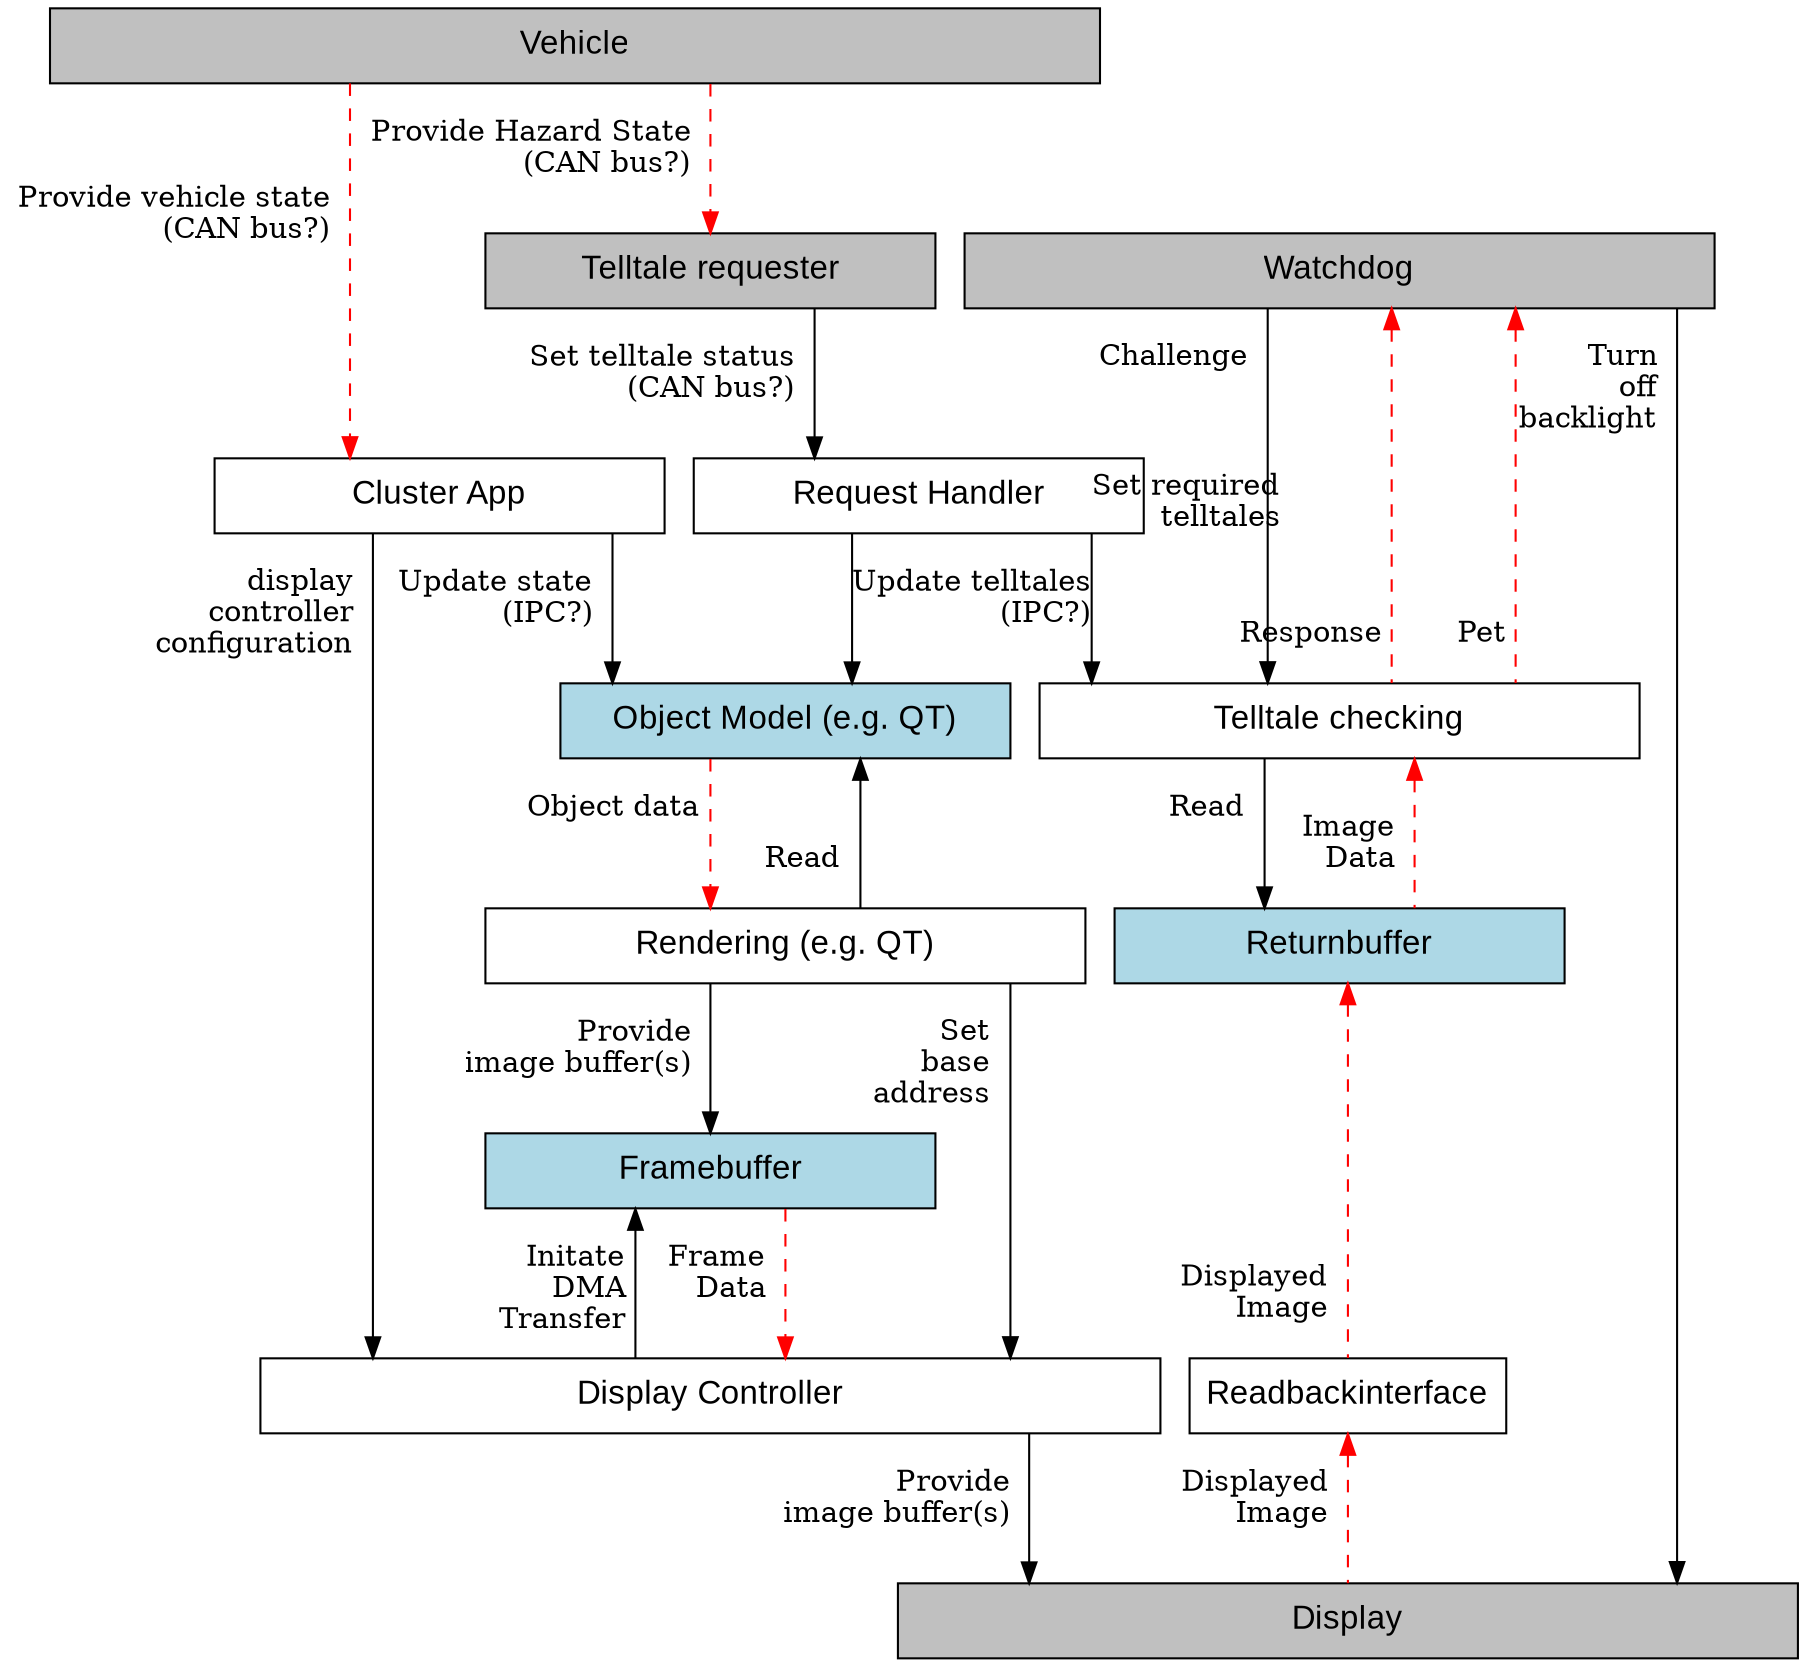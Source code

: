 digraph G {

node [shape=box width=1 height=0.5 fontname=arial fontsize=16 style=filled fillcolor=white]
graph [splines=ortho ranksep=1 nodesep=0.2 fontname=arial fontsize=16 compound=true]

vehicle [label="Vehicle" width=7 fillcolor=gray]
cluster [label="Cluster App" width=3]
rank=same{
  requester [label="Telltale requester" width=3 fillcolor=gray]
  watchdog [label="Watchdog" width=5 fillcolor=gray]
}
handler [label="Request Handler" width=3]
render_OM [label="Object Model (e.g. QT)" width=3 fillcolor=lightblue]
render [label="Rendering (e.g. QT)" width=4]
dControl [label="Display Controller" width=6]
framebuffer [label="Framebuffer" width=3 fillcolor=lightblue]
returnbuffer [label="Returnbuffer" width=3 fillcolor=lightblue]
display [label="Display" width=6 fillcolor=gray]
check [label="Telltale checking" width=4]
readbackinterface [label="Readbackinterface" width=2]

vehicle -> cluster [taillabel="\r\r\r Provide vehicle state  \r(CAN bus?)  \r" style=dashed color=red]
vehicle -> requester [taillabel="\rProvide Hazard State  \r(CAN bus?)  \r" style=dashed color=red]
requester -> handler [taillabel="\rSet telltale status  \r(CAN bus?)  \r"]
cluster -> render_OM [taillabel="\rUpdate state  \r(IPC?)  \r"]
cluster ->  dControl [taillabel="\r display  \rcontroller  \r configuration  \r"]
handler -> check [taillabel="\rSet required  \rtelltales  \r"]
handler -> render_OM [taillabel="\rUpdate telltales  \r(IPC?)  \r"]
dControl -> display [taillabel="\rProvide  \rimage buffer(s)  \r"]
render -> framebuffer [taillabel="\rProvide  \rimage buffer(s)  \r"]
readbackinterface -> display [dir=back taillabel="\rDisplayed  \rImage  \r" style=dashed color=red]

watchdog -> check [taillabel="\rChallenge  \r"]
watchdog -> check [dir=back headlabel="\rResponse \r\r" style=dashed color=red]
watchdog -> check [dir=back headlabel="\rPet \r\r" style=dashed color=red]
watchdog -> display [taillabel="\rTurn  \roff  \rbacklight  \r"]
framebuffer -> dControl [dir=back taillabel="\r Initate \rDMA \r Transfer \r"]
framebuffer -> dControl [taillabel="\r Frame  \r  Data  \r" style=dashed color=red]
render -> dControl [taillabel="\rSet  \rbase  \raddress  \r"]

render_OM -> render [taillabel="\rObject data " style=dashed color=red]
render_OM -> render [dir=back headlabel="\rRead  \r\r" ]
check -> returnbuffer [taillabel="\rRead  \r"]
check -> returnbuffer [dir=back headlabel="\rImage  \rData  \r\r" color=red style=dashed]
returnbuffer -> readbackinterface [dir=back headlabel="\r Displayed  \rImage  \r\r" color=red style=dashed]

}
